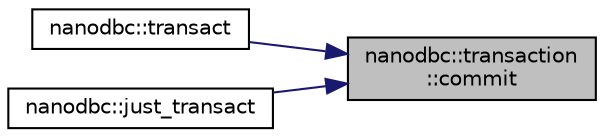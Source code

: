 digraph "nanodbc::transaction::commit"
{
 // LATEX_PDF_SIZE
  edge [fontname="Helvetica",fontsize="10",labelfontname="Helvetica",labelfontsize="10"];
  node [fontname="Helvetica",fontsize="10",shape=record];
  rankdir="RL";
  Node9 [label="nanodbc::transaction\l::commit",height=0.2,width=0.4,color="black", fillcolor="grey75", style="filled", fontcolor="black",tooltip="Commits transaction immediately."];
  Node9 -> Node10 [dir="back",color="midnightblue",fontsize="10",style="solid",fontname="Helvetica"];
  Node10 [label="nanodbc::transact",height=0.2,width=0.4,color="black", fillcolor="white", style="filled",URL="$group__mainf.html#ga3f5b3e15f31690ef54ca20058ea89074",tooltip="Execute the previously prepared query now."];
  Node9 -> Node11 [dir="back",color="midnightblue",fontsize="10",style="solid",fontname="Helvetica"];
  Node11 [label="nanodbc::just_transact",height=0.2,width=0.4,color="black", fillcolor="white", style="filled",URL="$group__mainf.html#ga343e69acce5e8122723ca8d38b0a7f92",tooltip="Execute the previously prepared query now and without creating result object."];
}
